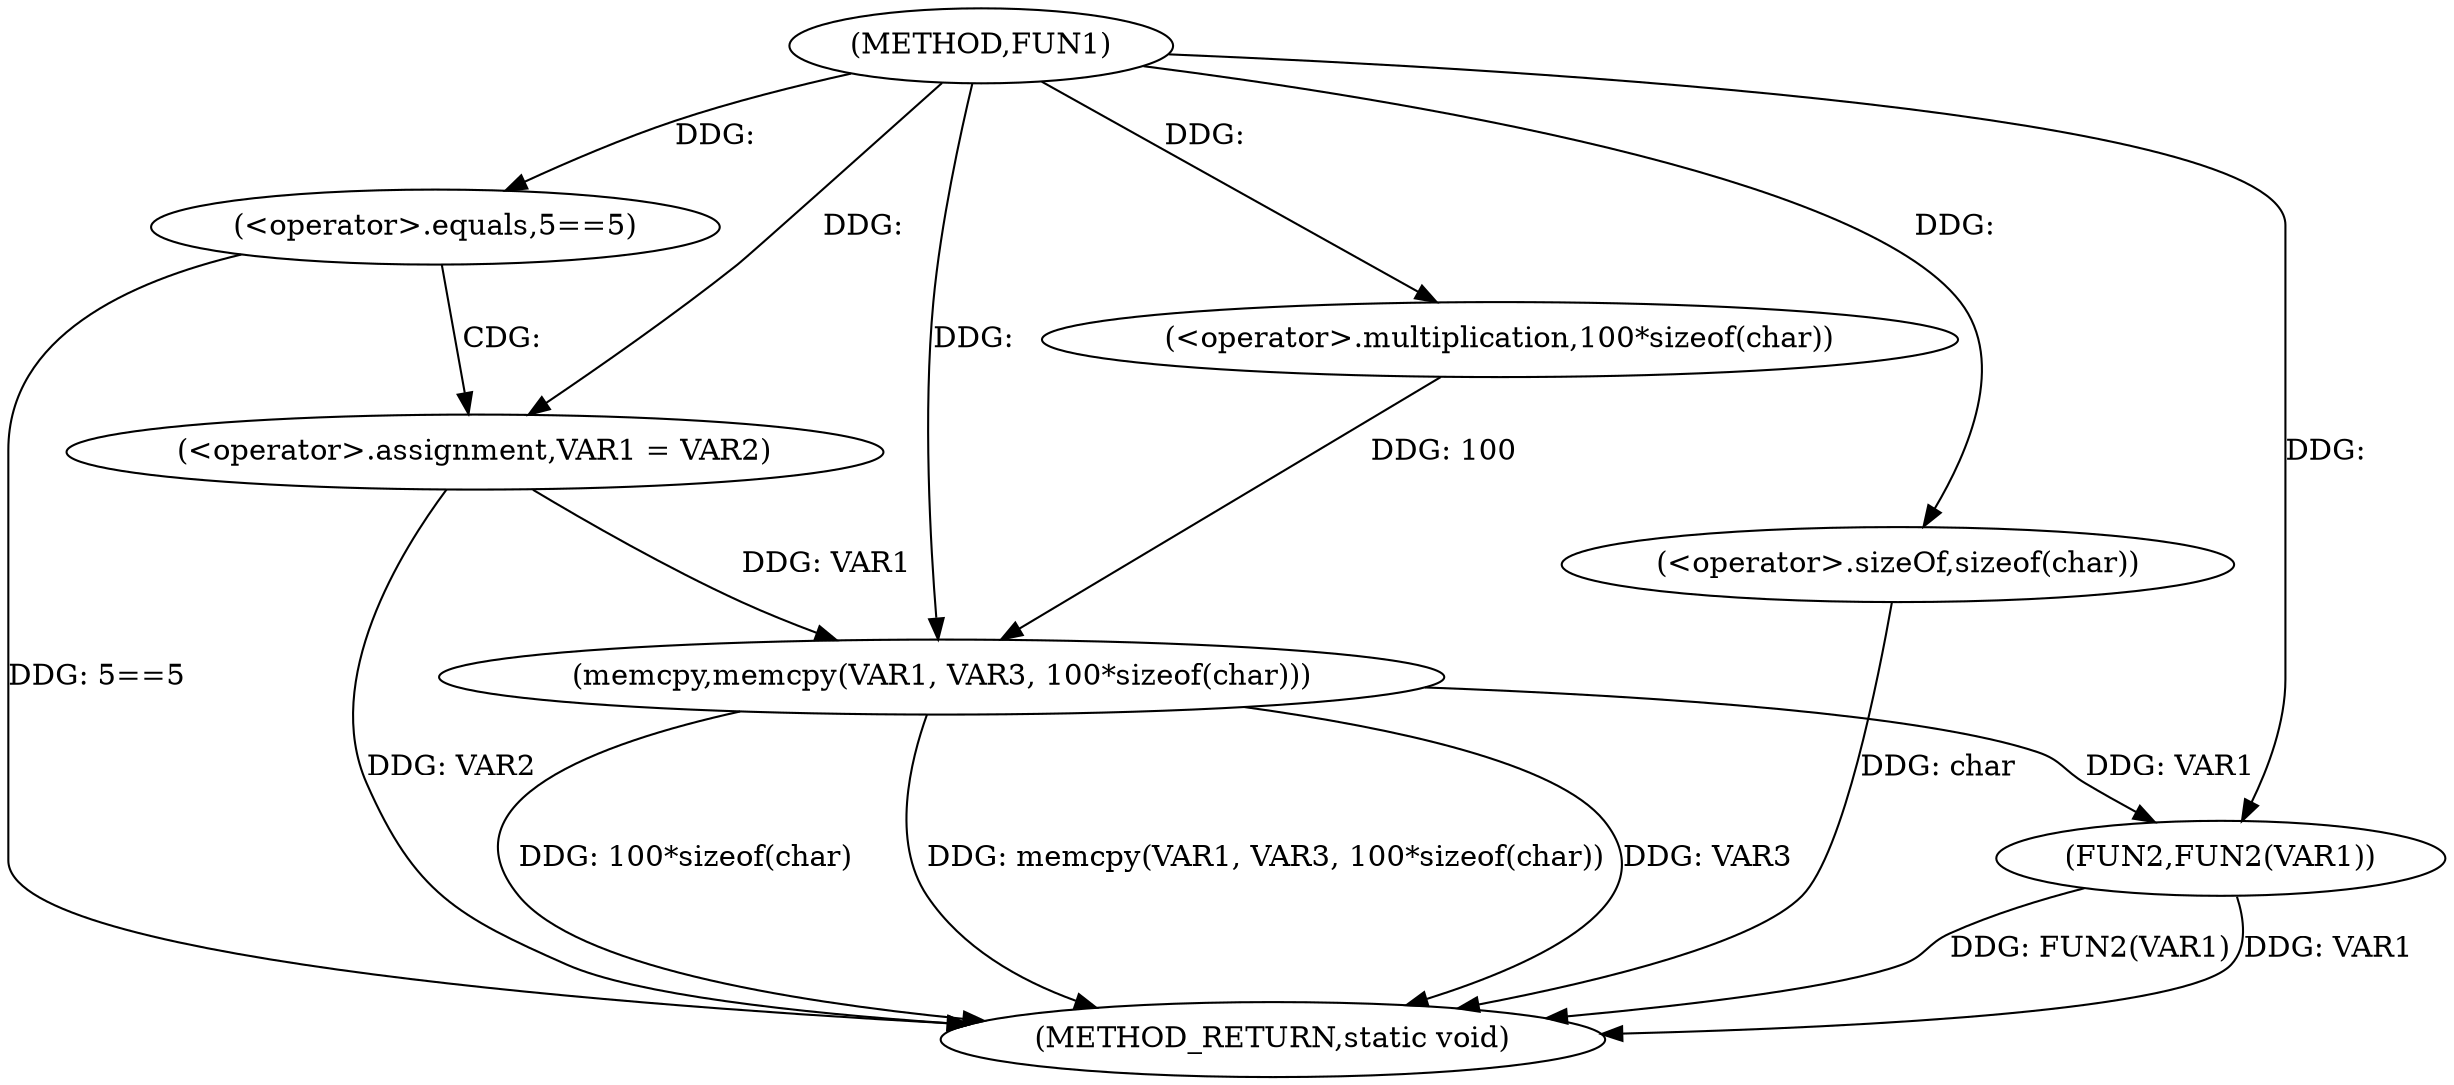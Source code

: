 digraph FUN1 {  
"1000100" [label = "(METHOD,FUN1)" ]
"1000123" [label = "(METHOD_RETURN,static void)" ]
"1000105" [label = "(<operator>.equals,5==5)" ]
"1000109" [label = "(<operator>.assignment,VAR1 = VAR2)" ]
"1000114" [label = "(memcpy,memcpy(VAR1, VAR3, 100*sizeof(char)))" ]
"1000117" [label = "(<operator>.multiplication,100*sizeof(char))" ]
"1000119" [label = "(<operator>.sizeOf,sizeof(char))" ]
"1000121" [label = "(FUN2,FUN2(VAR1))" ]
  "1000114" -> "1000123"  [ label = "DDG: 100*sizeof(char)"] 
  "1000105" -> "1000123"  [ label = "DDG: 5==5"] 
  "1000114" -> "1000123"  [ label = "DDG: memcpy(VAR1, VAR3, 100*sizeof(char))"] 
  "1000121" -> "1000123"  [ label = "DDG: FUN2(VAR1)"] 
  "1000119" -> "1000123"  [ label = "DDG: char"] 
  "1000121" -> "1000123"  [ label = "DDG: VAR1"] 
  "1000109" -> "1000123"  [ label = "DDG: VAR2"] 
  "1000114" -> "1000123"  [ label = "DDG: VAR3"] 
  "1000100" -> "1000105"  [ label = "DDG: "] 
  "1000100" -> "1000109"  [ label = "DDG: "] 
  "1000109" -> "1000114"  [ label = "DDG: VAR1"] 
  "1000100" -> "1000114"  [ label = "DDG: "] 
  "1000117" -> "1000114"  [ label = "DDG: 100"] 
  "1000100" -> "1000117"  [ label = "DDG: "] 
  "1000100" -> "1000119"  [ label = "DDG: "] 
  "1000114" -> "1000121"  [ label = "DDG: VAR1"] 
  "1000100" -> "1000121"  [ label = "DDG: "] 
  "1000105" -> "1000109"  [ label = "CDG: "] 
}
